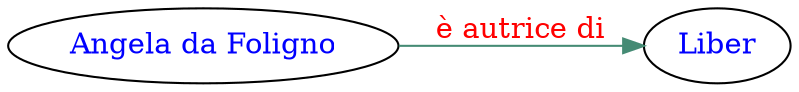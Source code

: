 digraph G {
    rankdir=LR;
    node [fontcolor=blue]
    edge [color=aquamarine4, fontcolor=red ]
    A [ label = "Angela da Foligno" ]
    O [ label = "Liber" ]
    A -> O [ label = "è autrice di" ]
}

